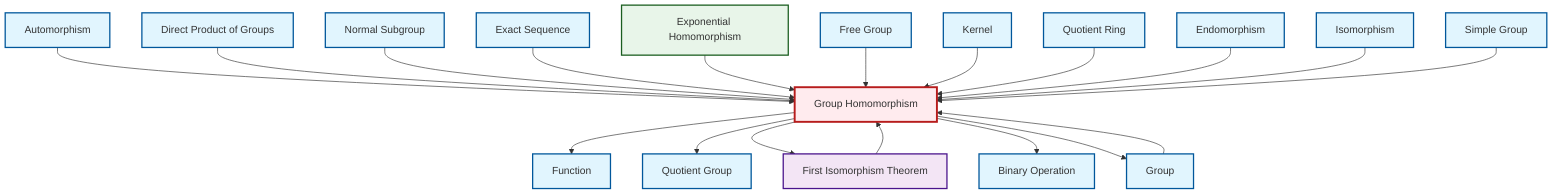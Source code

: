 graph TD
    classDef definition fill:#e1f5fe,stroke:#01579b,stroke-width:2px
    classDef theorem fill:#f3e5f5,stroke:#4a148c,stroke-width:2px
    classDef axiom fill:#fff3e0,stroke:#e65100,stroke-width:2px
    classDef example fill:#e8f5e9,stroke:#1b5e20,stroke-width:2px
    classDef current fill:#ffebee,stroke:#b71c1c,stroke-width:3px
    def-automorphism["Automorphism"]:::definition
    thm-first-isomorphism["First Isomorphism Theorem"]:::theorem
    def-binary-operation["Binary Operation"]:::definition
    def-homomorphism["Group Homomorphism"]:::definition
    def-quotient-ring["Quotient Ring"]:::definition
    def-kernel["Kernel"]:::definition
    def-group["Group"]:::definition
    def-endomorphism["Endomorphism"]:::definition
    def-free-group["Free Group"]:::definition
    ex-exponential-homomorphism["Exponential Homomorphism"]:::example
    def-isomorphism["Isomorphism"]:::definition
    def-function["Function"]:::definition
    def-quotient-group["Quotient Group"]:::definition
    def-exact-sequence["Exact Sequence"]:::definition
    def-simple-group["Simple Group"]:::definition
    def-direct-product["Direct Product of Groups"]:::definition
    def-normal-subgroup["Normal Subgroup"]:::definition
    thm-first-isomorphism --> def-homomorphism
    def-automorphism --> def-homomorphism
    def-group --> def-homomorphism
    def-direct-product --> def-homomorphism
    def-normal-subgroup --> def-homomorphism
    def-exact-sequence --> def-homomorphism
    ex-exponential-homomorphism --> def-homomorphism
    def-free-group --> def-homomorphism
    def-kernel --> def-homomorphism
    def-homomorphism --> def-function
    def-homomorphism --> def-quotient-group
    def-quotient-ring --> def-homomorphism
    def-endomorphism --> def-homomorphism
    def-homomorphism --> thm-first-isomorphism
    def-isomorphism --> def-homomorphism
    def-simple-group --> def-homomorphism
    def-homomorphism --> def-binary-operation
    def-homomorphism --> def-group
    class def-homomorphism current